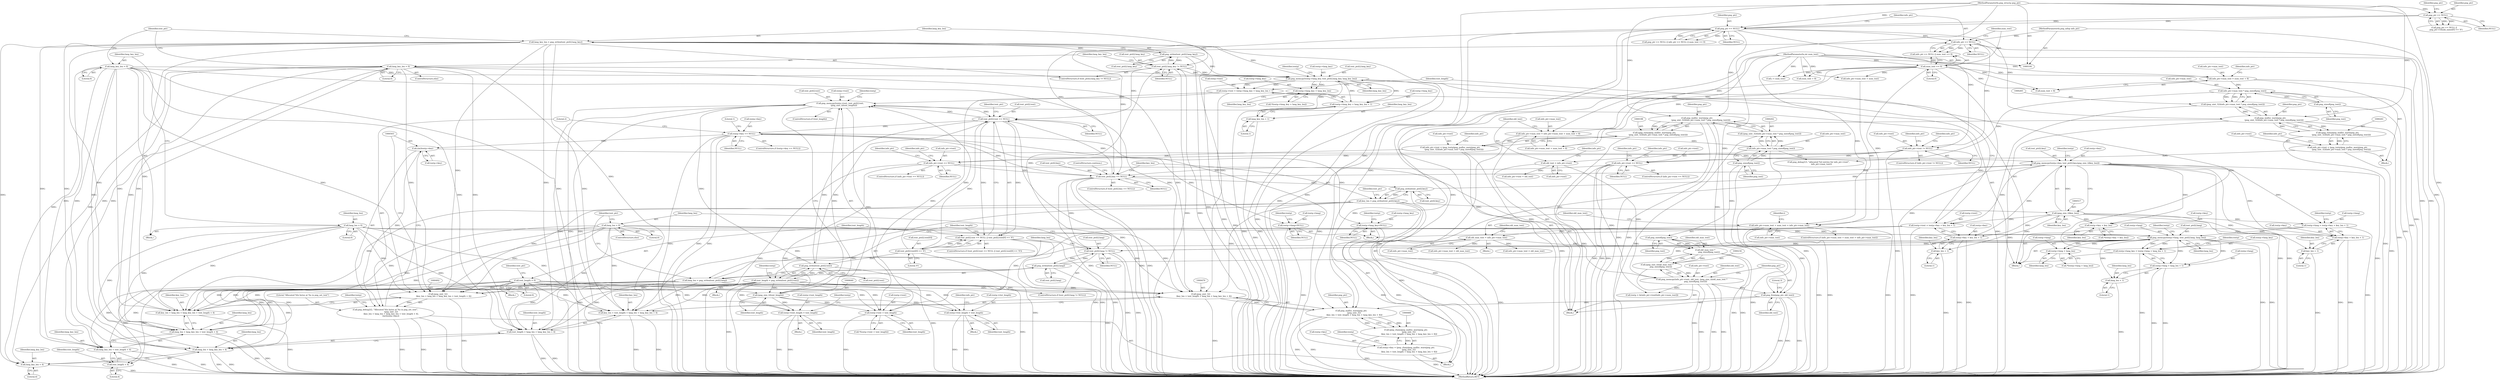 digraph "1_Chrome_7f3d85b096f66870a15b37c2f40b219b2e292693_23@API" {
"1000389" [label="(Call,lang_key_len = png_strlen(text_ptr[i].lang_key))"];
"1000391" [label="(Call,png_strlen(text_ptr[i].lang_key))"];
"1000382" [label="(Call,text_ptr[i].lang_key != NULL)"];
"1000576" [label="(Call,png_memcpy(textp->lang_key, text_ptr[i].lang_key, lang_key_len))"];
"1000565" [label="(Call,textp->lang_key = textp->lang + lang_len + 1)"];
"1000547" [label="(Call,png_memcpy(textp->lang, text_ptr[i].lang, lang_len))"];
"1000536" [label="(Call,textp->lang = textp->key + key_len + 1)"];
"1000507" [label="(Call,png_memcpy(textp->key, text_ptr[i].key,(png_size_t)(key_len)))"];
"1000502" [label="(Call,(int)textp->key)"];
"1000481" [label="(Call,textp->key == NULL)"];
"1000461" [label="(Call,textp->key = (png_charp)png_malloc_warn(png_ptr,\n         (png_uint_32)\n          (key_len + text_length + lang_len + lang_key_len + 4)))"];
"1000465" [label="(Call,(png_charp)png_malloc_warn(png_ptr,\n         (png_uint_32)\n          (key_len + text_length + lang_len + lang_key_len + 4)))"];
"1000467" [label="(Call,png_malloc_warn(png_ptr,\n         (png_uint_32)\n          (key_len + text_length + lang_len + lang_key_len + 4)))"];
"1000239" [label="(Call,png_free(png_ptr, old_text))"];
"1000199" [label="(Call,png_malloc_warn(png_ptr,\n            (png_uint_32)(info_ptr->max_text * png_sizeof(png_text))))"];
"1000134" [label="(Call,png_ptr == NULL)"];
"1000116" [label="(Call,png_ptr == NULL)"];
"1000105" [label="(MethodParameterIn,png_structp png_ptr)"];
"1000201" [label="(Call,(png_uint_32)(info_ptr->max_text * png_sizeof(png_text)))"];
"1000203" [label="(Call,info_ptr->max_text * png_sizeof(png_text))"];
"1000177" [label="(Call,info_ptr->max_text = info_ptr->num_text + num_text + 8)"];
"1000108" [label="(MethodParameterIn,int num_text)"];
"1000141" [label="(Call,num_text == 0)"];
"1000207" [label="(Call,png_sizeof(png_text))"];
"1000228" [label="(Call,png_memcpy(info_ptr->text, old_text, (png_size_t)(old_max_text *\n            png_sizeof(png_text))))"];
"1000210" [label="(Call,info_ptr->text == NULL)"];
"1000193" [label="(Call,info_ptr->text = (png_textp)png_malloc_warn(png_ptr,\n            (png_uint_32)(info_ptr->max_text * png_sizeof(png_text))))"];
"1000197" [label="(Call,(png_textp)png_malloc_warn(png_ptr,\n            (png_uint_32)(info_ptr->max_text * png_sizeof(png_text))))"];
"1000170" [label="(Call,info_ptr->text != NULL)"];
"1000138" [label="(Call,info_ptr == NULL)"];
"1000106" [label="(MethodParameterIn,png_infop info_ptr)"];
"1000188" [label="(Call,old_text = info_ptr->text)"];
"1000233" [label="(Call,(png_size_t)(old_max_text *\n            png_sizeof(png_text)))"];
"1000235" [label="(Call,old_max_text *\n            png_sizeof(png_text))"];
"1000158" [label="(Call,old_max_text = info_ptr->max_text)"];
"1000147" [label="(Call,info_ptr->num_text + num_text > info_ptr->max_text)"];
"1000237" [label="(Call,png_sizeof(png_text))"];
"1000262" [label="(Call,png_malloc_warn(png_ptr,\n            (png_uint_32)(info_ptr->max_text * png_sizeof(png_text))))"];
"1000264" [label="(Call,(png_uint_32)(info_ptr->max_text * png_sizeof(png_text)))"];
"1000266" [label="(Call,info_ptr->max_text * png_sizeof(png_text))"];
"1000244" [label="(Call,info_ptr->max_text = num_text + 8)"];
"1000270" [label="(Call,png_sizeof(png_text))"];
"1000469" [label="(Call,(png_uint_32)\n          (key_len + text_length + lang_len + lang_key_len + 4))"];
"1000336" [label="(Call,key_len = png_strlen(text_ptr[i].key))"];
"1000338" [label="(Call,png_strlen(text_ptr[i].key))"];
"1000328" [label="(Call,text_ptr[i].key == NULL)"];
"1000273" [label="(Call,info_ptr->text == NULL)"];
"1000256" [label="(Call,info_ptr->text = (png_textp)png_malloc_warn(png_ptr,\n            (png_uint_32)(info_ptr->max_text * png_sizeof(png_text))))"];
"1000260" [label="(Call,(png_textp)png_malloc_warn(png_ptr,\n            (png_uint_32)(info_ptr->max_text * png_sizeof(png_text))))"];
"1000444" [label="(Call,text_length = png_strlen(text_ptr[i].text))"];
"1000446" [label="(Call,png_strlen(text_ptr[i].text))"];
"1000410" [label="(Call,text_ptr[i].text[0] == '\0')"];
"1000403" [label="(Call,text_ptr[i].text == NULL)"];
"1000630" [label="(Call,png_memcpy(textp->text, text_ptr[i].text,\n            (png_size_t)(text_length)))"];
"1000594" [label="(Call,textp->text = textp->lang_key + lang_key_len + 1)"];
"1000617" [label="(Call,textp->text = textp->key + key_len + 1)"];
"1000516" [label="(Call,(png_size_t)(key_len))"];
"1000639" [label="(Call,(png_size_t)(text_length))"];
"1000420" [label="(Call,text_length = 0)"];
"1000369" [label="(Call,lang_len = png_strlen(text_ptr[i].lang))"];
"1000371" [label="(Call,png_strlen(text_ptr[i].lang))"];
"1000362" [label="(Call,text_ptr[i].lang != NULL)"];
"1000378" [label="(Call,lang_len = 0)"];
"1000353" [label="(Call,lang_len = 0)"];
"1000356" [label="(Call,lang_key_len = 0)"];
"1000389" [label="(Call,lang_key_len = png_strlen(text_ptr[i].lang_key))"];
"1000398" [label="(Call,lang_key_len = 0)"];
"1000471" [label="(Call,key_len + text_length + lang_len + lang_key_len + 4)"];
"1000491" [label="(Call,(png_uint_32)\n                  (key_len + lang_len + lang_key_len + text_length + 4))"];
"1000488" [label="(Call,png_debug2(2, \"Allocated %lu bytes at %x in png_set_text\",\n                  (png_uint_32)\n                  (key_len + lang_len + lang_key_len + text_length + 4),\n                 (int)textp->key))"];
"1000493" [label="(Call,key_len + lang_len + lang_key_len + text_length + 4)"];
"1000521" [label="(Call,textp->key + key_len)"];
"1000473" [label="(Call,text_length + lang_len + lang_key_len + 4)"];
"1000475" [label="(Call,lang_len + lang_key_len + 4)"];
"1000495" [label="(Call,lang_len + lang_key_len + text_length + 4)"];
"1000477" [label="(Call,lang_key_len + 4)"];
"1000497" [label="(Call,lang_key_len + text_length + 4)"];
"1000588" [label="(Call,textp->lang_key + lang_key_len)"];
"1000402" [label="(Call,text_ptr[i].text == NULL || text_ptr[i].text[0] == '\0')"];
"1000499" [label="(Call,text_length + 4)"];
"1000644" [label="(Call,textp->text + text_length)"];
"1000662" [label="(Call,textp->itxt_length = text_length)"];
"1000669" [label="(Call,textp->text_length = text_length)"];
"1000598" [label="(Call,textp->lang_key + lang_key_len + 1)"];
"1000602" [label="(Call,lang_key_len + 1)"];
"1000559" [label="(Call,textp->lang + lang_len)"];
"1000569" [label="(Call,textp->lang + lang_len + 1)"];
"1000573" [label="(Call,lang_len + 1)"];
"1000540" [label="(Call,textp->key + key_len + 1)"];
"1000621" [label="(Call,textp->key + key_len + 1)"];
"1000544" [label="(Call,key_len + 1)"];
"1000625" [label="(Call,key_len + 1)"];
"1000607" [label="(Call,textp->lang=NULL)"];
"1000612" [label="(Call,textp->lang_key=NULL)"];
"1000142" [label="(Identifier,num_text)"];
"1000592" [label="(Identifier,lang_key_len)"];
"1000148" [label="(Call,info_ptr->num_text + num_text)"];
"1000573" [label="(Call,lang_len + 1)"];
"1000195" [label="(Identifier,info_ptr)"];
"1000570" [label="(Call,textp->lang)"];
"1000668" [label="(Block,)"];
"1000673" [label="(Identifier,text_length)"];
"1000185" [label="(Call,num_text + 8)"];
"1000369" [label="(Call,lang_len = png_strlen(text_ptr[i].lang))"];
"1000499" [label="(Call,text_length + 4)"];
"1000556" [label="(Identifier,lang_len)"];
"1000465" [label="(Call,(png_charp)png_malloc_warn(png_ptr,\n         (png_uint_32)\n          (key_len + text_length + lang_len + lang_key_len + 4)))"];
"1000169" [label="(ControlStructure,if (info_ptr->text != NULL))"];
"1000328" [label="(Call,text_ptr[i].key == NULL)"];
"1000293" [label="(Identifier,info_ptr)"];
"1000656" [label="(Block,)"];
"1000422" [label="(Literal,0)"];
"1000461" [label="(Call,textp->key = (png_charp)png_malloc_warn(png_ptr,\n         (png_uint_32)\n          (key_len + text_length + lang_len + lang_key_len + 4)))"];
"1000218" [label="(Identifier,info_ptr)"];
"1000630" [label="(Call,png_memcpy(textp->text, text_ptr[i].text,\n            (png_size_t)(text_length)))"];
"1000397" [label="(ControlStructure,else)"];
"1000108" [label="(MethodParameterIn,int num_text)"];
"1000509" [label="(Identifier,textp)"];
"1000521" [label="(Call,textp->key + key_len)"];
"1000625" [label="(Call,key_len + 1)"];
"1000497" [label="(Call,lang_key_len + text_length + 4)"];
"1000354" [label="(Identifier,lang_len)"];
"1000317" [label="(Call,textp = &(info_ptr->text[info_ptr->num_text]))"];
"1000357" [label="(Identifier,lang_key_len)"];
"1000569" [label="(Call,textp->lang + lang_len + 1)"];
"1000663" [label="(Call,textp->itxt_length)"];
"1000377" [label="(ControlStructure,else)"];
"1000284" [label="(Call,info_ptr->max_text = old_max_text)"];
"1000631" [label="(Call,textp->text)"];
"1000240" [label="(Identifier,png_ptr)"];
"1000628" [label="(ControlStructure,if (text_length))"];
"1000595" [label="(Call,textp->text)"];
"1000536" [label="(Call,textp->lang = textp->key + key_len + 1)"];
"1000535" [label="(Block,)"];
"1000602" [label="(Call,lang_key_len + 1)"];
"1000334" [label="(Identifier,NULL)"];
"1000177" [label="(Call,info_ptr->max_text = info_ptr->num_text + num_text + 8)"];
"1000410" [label="(Call,text_ptr[i].text[0] == '\0')"];
"1000281" [label="(Identifier,info_ptr)"];
"1000272" [label="(ControlStructure,if (info_ptr->text == NULL))"];
"1000204" [label="(Call,info_ptr->max_text)"];
"1000404" [label="(Call,text_ptr[i].text)"];
"1000646" [label="(Identifier,textp)"];
"1000478" [label="(Identifier,lang_key_len)"];
"1000248" [label="(Call,num_text + 8)"];
"1000363" [label="(Call,text_ptr[i].lang)"];
"1000614" [label="(Identifier,textp)"];
"1000329" [label="(Call,text_ptr[i].key)"];
"1000681" [label="(Identifier,info_ptr)"];
"1000525" [label="(Identifier,key_len)"];
"1000207" [label="(Call,png_sizeof(png_text))"];
"1000392" [label="(Call,text_ptr[i].lang_key)"];
"1000621" [label="(Call,textp->key + key_len + 1)"];
"1000498" [label="(Identifier,lang_key_len)"];
"1000385" [label="(Identifier,text_ptr)"];
"1000420" [label="(Call,text_length = 0)"];
"1000273" [label="(Call,info_ptr->text == NULL)"];
"1000482" [label="(Call,textp->key)"];
"1000613" [label="(Call,textp->lang_key)"];
"1000547" [label="(Call,png_memcpy(textp->lang, text_ptr[i].lang, lang_len))"];
"1000481" [label="(Call,textp->key == NULL)"];
"1000147" [label="(Call,info_ptr->num_text + num_text > info_ptr->max_text)"];
"1000488" [label="(Call,png_debug2(2, \"Allocated %lu bytes at %x in png_set_text\",\n                  (png_uint_32)\n                  (key_len + lang_len + lang_key_len + text_length + 4),\n                 (int)textp->key))"];
"1000371" [label="(Call,png_strlen(text_ptr[i].lang))"];
"1000447" [label="(Call,text_ptr[i].text)"];
"1000368" [label="(Identifier,NULL)"];
"1000336" [label="(Call,key_len = png_strlen(text_ptr[i].key))"];
"1000190" [label="(Call,info_ptr->text)"];
"1000467" [label="(Call,png_malloc_warn(png_ptr,\n         (png_uint_32)\n          (key_len + text_length + lang_len + lang_key_len + 4)))"];
"1000676" [label="(Identifier,textp)"];
"1000548" [label="(Call,textp->lang)"];
"1000558" [label="(Call,*(textp->lang + lang_len))"];
"1000589" [label="(Call,textp->lang_key)"];
"1000193" [label="(Call,info_ptr->text = (png_textp)png_malloc_warn(png_ptr,\n            (png_uint_32)(info_ptr->max_text * png_sizeof(png_text))))"];
"1000401" [label="(ControlStructure,if (text_ptr[i].text == NULL || text_ptr[i].text[0] == '\0'))"];
"1000501" [label="(Literal,4)"];
"1000523" [label="(Identifier,textp)"];
"1000565" [label="(Call,textp->lang_key = textp->lang + lang_len + 1)"];
"1000618" [label="(Call,textp->text)"];
"1000617" [label="(Call,textp->text = textp->key + key_len + 1)"];
"1000390" [label="(Identifier,lang_key_len)"];
"1000203" [label="(Call,info_ptr->max_text * png_sizeof(png_text))"];
"1000296" [label="(Call,png_debug1(3, \"allocated %d entries for info_ptr->text\",\n         info_ptr->max_text))"];
"1000236" [label="(Identifier,old_max_text)"];
"1000253" [label="(Identifier,info_ptr)"];
"1000561" [label="(Identifier,textp)"];
"1000427" [label="(Identifier,text_ptr)"];
"1000361" [label="(ControlStructure,if (text_ptr[i].lang != NULL))"];
"1000496" [label="(Identifier,lang_len)"];
"1000491" [label="(Call,(png_uint_32)\n                  (key_len + lang_len + lang_key_len + text_length + 4))"];
"1000211" [label="(Call,info_ptr->text)"];
"1000551" [label="(Call,text_ptr[i].lang)"];
"1000139" [label="(Identifier,info_ptr)"];
"1000612" [label="(Call,textp->lang_key=NULL)"];
"1000691" [label="(MethodReturn,RET)"];
"1000575" [label="(Literal,1)"];
"1000171" [label="(Call,info_ptr->text)"];
"1000477" [label="(Call,lang_key_len + 4)"];
"1000493" [label="(Call,key_len + lang_len + lang_key_len + text_length + 4)"];
"1000622" [label="(Call,textp->key)"];
"1000353" [label="(Call,lang_len = 0)"];
"1000476" [label="(Identifier,lang_len)"];
"1000578" [label="(Identifier,textp)"];
"1000200" [label="(Identifier,png_ptr)"];
"1000560" [label="(Call,textp->lang)"];
"1000444" [label="(Call,text_length = png_strlen(text_ptr[i].text))"];
"1000590" [label="(Identifier,textp)"];
"1000383" [label="(Call,text_ptr[i].lang_key)"];
"1000267" [label="(Call,info_ptr->max_text)"];
"1000348" [label="(Identifier,text_ptr)"];
"1000641" [label="(Identifier,text_length)"];
"1000358" [label="(Literal,0)"];
"1000337" [label="(Identifier,key_len)"];
"1000566" [label="(Call,textp->lang_key)"];
"1000153" [label="(Call,info_ptr->max_text)"];
"1000494" [label="(Identifier,key_len)"];
"1000629" [label="(Identifier,text_length)"];
"1000462" [label="(Call,textp->key)"];
"1000160" [label="(Call,info_ptr->max_text)"];
"1000352" [label="(Block,)"];
"1000382" [label="(Call,text_ptr[i].lang_key != NULL)"];
"1000232" [label="(Identifier,old_text)"];
"1000238" [label="(Identifier,png_text)"];
"1000619" [label="(Identifier,textp)"];
"1000221" [label="(Call,info_ptr->text = old_text)"];
"1000165" [label="(Identifier,old_num_text)"];
"1000199" [label="(Call,png_malloc_warn(png_ptr,\n            (png_uint_32)(info_ptr->max_text * png_sizeof(png_text))))"];
"1000146" [label="(ControlStructure,if (info_ptr->num_text + num_text > info_ptr->max_text))"];
"1000606" [label="(Block,)"];
"1000370" [label="(Identifier,lang_len)"];
"1000194" [label="(Call,info_ptr->text)"];
"1000585" [label="(Identifier,lang_key_len)"];
"1000400" [label="(Literal,0)"];
"1000474" [label="(Identifier,text_length)"];
"1000662" [label="(Call,textp->itxt_length = text_length)"];
"1000502" [label="(Call,(int)textp->key)"];
"1000188" [label="(Call,old_text = info_ptr->text)"];
"1000197" [label="(Call,(png_textp)png_malloc_warn(png_ptr,\n            (png_uint_32)(info_ptr->max_text * png_sizeof(png_text))))"];
"1000339" [label="(Call,text_ptr[i].key)"];
"1000379" [label="(Identifier,lang_len)"];
"1000479" [label="(Literal,4)"];
"1000306" [label="(Call,i < num_text)"];
"1000670" [label="(Call,textp->text_length)"];
"1000372" [label="(Call,text_ptr[i].lang)"];
"1000616" [label="(Identifier,NULL)"];
"1000274" [label="(Call,info_ptr->text)"];
"1000443" [label="(Block,)"];
"1000414" [label="(Identifier,text_ptr)"];
"1000577" [label="(Call,textp->lang_key)"];
"1000362" [label="(Call,text_ptr[i].lang != NULL)"];
"1000666" [label="(Identifier,text_length)"];
"1000446" [label="(Call,png_strlen(text_ptr[i].text))"];
"1000402" [label="(Call,text_ptr[i].text == NULL || text_ptr[i].text[0] == '\0')"];
"1000485" [label="(Identifier,NULL)"];
"1000122" [label="(Identifier,png_ptr)"];
"1000508" [label="(Call,textp->key)"];
"1000327" [label="(ControlStructure,if (text_ptr[i].key == NULL))"];
"1000520" [label="(Call,*(textp->key + key_len))"];
"1000604" [label="(Literal,1)"];
"1000170" [label="(Call,info_ptr->text != NULL)"];
"1000233" [label="(Call,(png_size_t)(old_max_text *\n            png_sizeof(png_text)))"];
"1000518" [label="(Identifier,key_len)"];
"1000237" [label="(Call,png_sizeof(png_text))"];
"1000389" [label="(Call,lang_key_len = png_strlen(text_ptr[i].lang_key))"];
"1000159" [label="(Identifier,old_max_text)"];
"1000277" [label="(Identifier,NULL)"];
"1000541" [label="(Call,textp->key)"];
"1000140" [label="(Identifier,NULL)"];
"1000241" [label="(Identifier,old_text)"];
"1000544" [label="(Call,key_len + 1)"];
"1000471" [label="(Call,key_len + text_length + lang_len + lang_key_len + 4)"];
"1000209" [label="(ControlStructure,if (info_ptr->text == NULL))"];
"1000549" [label="(Identifier,textp)"];
"1000235" [label="(Call,old_max_text *\n            png_sizeof(png_text))"];
"1000257" [label="(Call,info_ptr->text)"];
"1000454" [label="(Identifier,textp)"];
"1000262" [label="(Call,png_malloc_warn(png_ptr,\n            (png_uint_32)(info_ptr->max_text * png_sizeof(png_text))))"];
"1000181" [label="(Call,info_ptr->num_text + num_text + 8)"];
"1000411" [label="(Call,text_ptr[i].text[0])"];
"1000563" [label="(Identifier,lang_len)"];
"1000244" [label="(Call,info_ptr->max_text = num_text + 8)"];
"1000546" [label="(Literal,1)"];
"1000243" [label="(Block,)"];
"1000335" [label="(ControlStructure,continue;)"];
"1000116" [label="(Call,png_ptr == NULL)"];
"1000137" [label="(Call,info_ptr == NULL || num_text == 0)"];
"1000356" [label="(Call,lang_key_len = 0)"];
"1000381" [label="(ControlStructure,if (text_ptr[i].lang_key != NULL))"];
"1000118" [label="(Identifier,NULL)"];
"1000634" [label="(Call,text_ptr[i].text)"];
"1000507" [label="(Call,png_memcpy(textp->key, text_ptr[i].key,(png_size_t)(key_len)))"];
"1000115" [label="(Call,png_ptr == NULL ||\n      png_ptr->chunk_name[0] == '\0')"];
"1000495" [label="(Call,lang_len + lang_key_len + text_length + 4)"];
"1000445" [label="(Identifier,text_length)"];
"1000105" [label="(MethodParameterIn,png_structp png_ptr)"];
"1000230" [label="(Identifier,info_ptr)"];
"1000639" [label="(Call,(png_size_t)(text_length))"];
"1000338" [label="(Call,png_strlen(text_ptr[i].key))"];
"1000158" [label="(Call,old_max_text = info_ptr->max_text)"];
"1000645" [label="(Call,textp->text)"];
"1000580" [label="(Call,text_ptr[i].lang_key)"];
"1000468" [label="(Identifier,png_ptr)"];
"1000469" [label="(Call,(png_uint_32)\n          (key_len + text_length + lang_len + lang_key_len + 4))"];
"1000391" [label="(Call,png_strlen(text_ptr[i].lang_key))"];
"1000297" [label="(Literal,3)"];
"1000210" [label="(Call,info_ptr->text == NULL)"];
"1000214" [label="(Identifier,NULL)"];
"1000490" [label="(Literal,\"Allocated %lu bytes at %x in png_set_text\")"];
"1000574" [label="(Identifier,lang_len)"];
"1000421" [label="(Identifier,text_length)"];
"1000403" [label="(Call,text_ptr[i].text == NULL)"];
"1000598" [label="(Call,textp->lang_key + lang_key_len + 1)"];
"1000135" [label="(Identifier,png_ptr)"];
"1000201" [label="(Call,(png_uint_32)(info_ptr->max_text * png_sizeof(png_text)))"];
"1000399" [label="(Identifier,lang_key_len)"];
"1000189" [label="(Identifier,old_text)"];
"1000260" [label="(Call,(png_textp)png_malloc_warn(png_ptr,\n            (png_uint_32)(info_ptr->max_text * png_sizeof(png_text))))"];
"1000228" [label="(Call,png_memcpy(info_ptr->text, old_text, (png_size_t)(old_max_text *\n            png_sizeof(png_text))))"];
"1000246" [label="(Identifier,info_ptr)"];
"1000138" [label="(Call,info_ptr == NULL)"];
"1000587" [label="(Call,*(textp->lang_key + lang_key_len))"];
"1000245" [label="(Call,info_ptr->max_text)"];
"1000175" [label="(Block,)"];
"1000380" [label="(Literal,0)"];
"1000208" [label="(Identifier,png_text)"];
"1000516" [label="(Call,(png_size_t)(key_len))"];
"1000559" [label="(Call,textp->lang + lang_len)"];
"1000117" [label="(Identifier,png_ptr)"];
"1000229" [label="(Call,info_ptr->text)"];
"1000489" [label="(Literal,2)"];
"1000256" [label="(Call,info_ptr->text = (png_textp)png_malloc_warn(png_ptr,\n            (png_uint_32)(info_ptr->max_text * png_sizeof(png_text))))"];
"1000275" [label="(Identifier,info_ptr)"];
"1000603" [label="(Identifier,lang_key_len)"];
"1000504" [label="(Call,textp->key)"];
"1000216" [label="(Call,info_ptr->max_text = old_max_text)"];
"1000179" [label="(Identifier,info_ptr)"];
"1000475" [label="(Call,lang_len + lang_key_len + 4)"];
"1000409" [label="(Identifier,NULL)"];
"1000271" [label="(Identifier,png_text)"];
"1000588" [label="(Call,textp->lang_key + lang_key_len)"];
"1000174" [label="(Identifier,NULL)"];
"1000599" [label="(Call,textp->lang_key)"];
"1000398" [label="(Call,lang_key_len = 0)"];
"1000483" [label="(Identifier,textp)"];
"1000472" [label="(Identifier,key_len)"];
"1000311" [label="(Block,)"];
"1000522" [label="(Call,textp->key)"];
"1000270" [label="(Call,png_sizeof(png_text))"];
"1000419" [label="(Block,)"];
"1000239" [label="(Call,png_free(png_ptr, old_text))"];
"1000627" [label="(Literal,1)"];
"1000355" [label="(Literal,0)"];
"1000406" [label="(Identifier,text_ptr)"];
"1000537" [label="(Call,textp->lang)"];
"1000178" [label="(Call,info_ptr->max_text)"];
"1000545" [label="(Identifier,key_len)"];
"1000378" [label="(Call,lang_len = 0)"];
"1000607" [label="(Call,textp->lang=NULL)"];
"1000473" [label="(Call,text_length + lang_len + lang_key_len + 4)"];
"1000594" [label="(Call,textp->text = textp->lang_key + lang_key_len + 1)"];
"1000388" [label="(Identifier,NULL)"];
"1000143" [label="(Literal,0)"];
"1000608" [label="(Call,textp->lang)"];
"1000264" [label="(Call,(png_uint_32)(info_ptr->max_text * png_sizeof(png_text)))"];
"1000669" [label="(Call,textp->text_length = text_length)"];
"1000212" [label="(Identifier,info_ptr)"];
"1000487" [label="(Literal,1)"];
"1000643" [label="(Call,*(textp->text + text_length))"];
"1000540" [label="(Call,textp->key + key_len + 1)"];
"1000648" [label="(Identifier,text_length)"];
"1000141" [label="(Call,num_text == 0)"];
"1000644" [label="(Call,textp->text + text_length)"];
"1000156" [label="(Block,)"];
"1000106" [label="(MethodParameterIn,png_infop info_ptr)"];
"1000304" [label="(Identifier,i)"];
"1000500" [label="(Identifier,text_length)"];
"1000480" [label="(ControlStructure,if (textp->key == NULL))"];
"1000266" [label="(Call,info_ptr->max_text * png_sizeof(png_text))"];
"1000263" [label="(Identifier,png_ptr)"];
"1000133" [label="(Call,png_ptr == NULL || info_ptr == NULL || num_text == 0)"];
"1000576" [label="(Call,png_memcpy(textp->lang_key, text_ptr[i].lang_key, lang_key_len))"];
"1000511" [label="(Call,text_ptr[i].key)"];
"1000136" [label="(Identifier,NULL)"];
"1000626" [label="(Identifier,key_len)"];
"1000134" [label="(Call,png_ptr == NULL)"];
"1000611" [label="(Identifier,NULL)"];
"1000418" [label="(Literal,'\0')"];
"1000389" -> "1000381"  [label="AST: "];
"1000389" -> "1000391"  [label="CFG: "];
"1000390" -> "1000389"  [label="AST: "];
"1000391" -> "1000389"  [label="AST: "];
"1000406" -> "1000389"  [label="CFG: "];
"1000389" -> "1000691"  [label="DDG: "];
"1000391" -> "1000389"  [label="DDG: "];
"1000389" -> "1000469"  [label="DDG: "];
"1000389" -> "1000471"  [label="DDG: "];
"1000389" -> "1000473"  [label="DDG: "];
"1000389" -> "1000475"  [label="DDG: "];
"1000389" -> "1000477"  [label="DDG: "];
"1000389" -> "1000491"  [label="DDG: "];
"1000389" -> "1000493"  [label="DDG: "];
"1000389" -> "1000495"  [label="DDG: "];
"1000389" -> "1000497"  [label="DDG: "];
"1000389" -> "1000576"  [label="DDG: "];
"1000391" -> "1000392"  [label="CFG: "];
"1000392" -> "1000391"  [label="AST: "];
"1000391" -> "1000691"  [label="DDG: "];
"1000391" -> "1000382"  [label="DDG: "];
"1000382" -> "1000391"  [label="DDG: "];
"1000391" -> "1000576"  [label="DDG: "];
"1000382" -> "1000381"  [label="AST: "];
"1000382" -> "1000388"  [label="CFG: "];
"1000383" -> "1000382"  [label="AST: "];
"1000388" -> "1000382"  [label="AST: "];
"1000390" -> "1000382"  [label="CFG: "];
"1000399" -> "1000382"  [label="CFG: "];
"1000382" -> "1000691"  [label="DDG: "];
"1000382" -> "1000691"  [label="DDG: "];
"1000576" -> "1000382"  [label="DDG: "];
"1000362" -> "1000382"  [label="DDG: "];
"1000382" -> "1000403"  [label="DDG: "];
"1000382" -> "1000576"  [label="DDG: "];
"1000576" -> "1000535"  [label="AST: "];
"1000576" -> "1000585"  [label="CFG: "];
"1000577" -> "1000576"  [label="AST: "];
"1000580" -> "1000576"  [label="AST: "];
"1000585" -> "1000576"  [label="AST: "];
"1000590" -> "1000576"  [label="CFG: "];
"1000576" -> "1000691"  [label="DDG: "];
"1000576" -> "1000691"  [label="DDG: "];
"1000565" -> "1000576"  [label="DDG: "];
"1000356" -> "1000576"  [label="DDG: "];
"1000398" -> "1000576"  [label="DDG: "];
"1000576" -> "1000588"  [label="DDG: "];
"1000576" -> "1000588"  [label="DDG: "];
"1000576" -> "1000594"  [label="DDG: "];
"1000576" -> "1000594"  [label="DDG: "];
"1000576" -> "1000598"  [label="DDG: "];
"1000576" -> "1000598"  [label="DDG: "];
"1000576" -> "1000602"  [label="DDG: "];
"1000565" -> "1000535"  [label="AST: "];
"1000565" -> "1000569"  [label="CFG: "];
"1000566" -> "1000565"  [label="AST: "];
"1000569" -> "1000565"  [label="AST: "];
"1000578" -> "1000565"  [label="CFG: "];
"1000565" -> "1000691"  [label="DDG: "];
"1000547" -> "1000565"  [label="DDG: "];
"1000547" -> "1000565"  [label="DDG: "];
"1000547" -> "1000535"  [label="AST: "];
"1000547" -> "1000556"  [label="CFG: "];
"1000548" -> "1000547"  [label="AST: "];
"1000551" -> "1000547"  [label="AST: "];
"1000556" -> "1000547"  [label="AST: "];
"1000561" -> "1000547"  [label="CFG: "];
"1000547" -> "1000691"  [label="DDG: "];
"1000547" -> "1000691"  [label="DDG: "];
"1000547" -> "1000362"  [label="DDG: "];
"1000536" -> "1000547"  [label="DDG: "];
"1000371" -> "1000547"  [label="DDG: "];
"1000362" -> "1000547"  [label="DDG: "];
"1000369" -> "1000547"  [label="DDG: "];
"1000378" -> "1000547"  [label="DDG: "];
"1000353" -> "1000547"  [label="DDG: "];
"1000547" -> "1000559"  [label="DDG: "];
"1000547" -> "1000559"  [label="DDG: "];
"1000547" -> "1000569"  [label="DDG: "];
"1000547" -> "1000569"  [label="DDG: "];
"1000547" -> "1000573"  [label="DDG: "];
"1000536" -> "1000535"  [label="AST: "];
"1000536" -> "1000540"  [label="CFG: "];
"1000537" -> "1000536"  [label="AST: "];
"1000540" -> "1000536"  [label="AST: "];
"1000549" -> "1000536"  [label="CFG: "];
"1000536" -> "1000691"  [label="DDG: "];
"1000507" -> "1000536"  [label="DDG: "];
"1000516" -> "1000536"  [label="DDG: "];
"1000507" -> "1000311"  [label="AST: "];
"1000507" -> "1000516"  [label="CFG: "];
"1000508" -> "1000507"  [label="AST: "];
"1000511" -> "1000507"  [label="AST: "];
"1000516" -> "1000507"  [label="AST: "];
"1000523" -> "1000507"  [label="CFG: "];
"1000507" -> "1000691"  [label="DDG: "];
"1000507" -> "1000691"  [label="DDG: "];
"1000507" -> "1000691"  [label="DDG: "];
"1000507" -> "1000328"  [label="DDG: "];
"1000502" -> "1000507"  [label="DDG: "];
"1000338" -> "1000507"  [label="DDG: "];
"1000516" -> "1000507"  [label="DDG: "];
"1000507" -> "1000521"  [label="DDG: "];
"1000507" -> "1000540"  [label="DDG: "];
"1000507" -> "1000617"  [label="DDG: "];
"1000507" -> "1000621"  [label="DDG: "];
"1000502" -> "1000488"  [label="AST: "];
"1000502" -> "1000504"  [label="CFG: "];
"1000503" -> "1000502"  [label="AST: "];
"1000504" -> "1000502"  [label="AST: "];
"1000488" -> "1000502"  [label="CFG: "];
"1000502" -> "1000488"  [label="DDG: "];
"1000481" -> "1000502"  [label="DDG: "];
"1000481" -> "1000480"  [label="AST: "];
"1000481" -> "1000485"  [label="CFG: "];
"1000482" -> "1000481"  [label="AST: "];
"1000485" -> "1000481"  [label="AST: "];
"1000487" -> "1000481"  [label="CFG: "];
"1000489" -> "1000481"  [label="CFG: "];
"1000481" -> "1000691"  [label="DDG: "];
"1000481" -> "1000691"  [label="DDG: "];
"1000481" -> "1000691"  [label="DDG: "];
"1000481" -> "1000328"  [label="DDG: "];
"1000461" -> "1000481"  [label="DDG: "];
"1000403" -> "1000481"  [label="DDG: "];
"1000481" -> "1000607"  [label="DDG: "];
"1000481" -> "1000612"  [label="DDG: "];
"1000461" -> "1000311"  [label="AST: "];
"1000461" -> "1000465"  [label="CFG: "];
"1000462" -> "1000461"  [label="AST: "];
"1000465" -> "1000461"  [label="AST: "];
"1000483" -> "1000461"  [label="CFG: "];
"1000461" -> "1000691"  [label="DDG: "];
"1000465" -> "1000461"  [label="DDG: "];
"1000465" -> "1000467"  [label="CFG: "];
"1000466" -> "1000465"  [label="AST: "];
"1000467" -> "1000465"  [label="AST: "];
"1000465" -> "1000691"  [label="DDG: "];
"1000467" -> "1000465"  [label="DDG: "];
"1000467" -> "1000465"  [label="DDG: "];
"1000467" -> "1000469"  [label="CFG: "];
"1000468" -> "1000467"  [label="AST: "];
"1000469" -> "1000467"  [label="AST: "];
"1000467" -> "1000691"  [label="DDG: "];
"1000467" -> "1000691"  [label="DDG: "];
"1000239" -> "1000467"  [label="DDG: "];
"1000262" -> "1000467"  [label="DDG: "];
"1000134" -> "1000467"  [label="DDG: "];
"1000105" -> "1000467"  [label="DDG: "];
"1000469" -> "1000467"  [label="DDG: "];
"1000239" -> "1000175"  [label="AST: "];
"1000239" -> "1000241"  [label="CFG: "];
"1000240" -> "1000239"  [label="AST: "];
"1000241" -> "1000239"  [label="AST: "];
"1000297" -> "1000239"  [label="CFG: "];
"1000239" -> "1000691"  [label="DDG: "];
"1000239" -> "1000691"  [label="DDG: "];
"1000239" -> "1000691"  [label="DDG: "];
"1000199" -> "1000239"  [label="DDG: "];
"1000105" -> "1000239"  [label="DDG: "];
"1000228" -> "1000239"  [label="DDG: "];
"1000199" -> "1000197"  [label="AST: "];
"1000199" -> "1000201"  [label="CFG: "];
"1000200" -> "1000199"  [label="AST: "];
"1000201" -> "1000199"  [label="AST: "];
"1000197" -> "1000199"  [label="CFG: "];
"1000199" -> "1000691"  [label="DDG: "];
"1000199" -> "1000691"  [label="DDG: "];
"1000199" -> "1000197"  [label="DDG: "];
"1000199" -> "1000197"  [label="DDG: "];
"1000134" -> "1000199"  [label="DDG: "];
"1000105" -> "1000199"  [label="DDG: "];
"1000201" -> "1000199"  [label="DDG: "];
"1000134" -> "1000133"  [label="AST: "];
"1000134" -> "1000136"  [label="CFG: "];
"1000135" -> "1000134"  [label="AST: "];
"1000136" -> "1000134"  [label="AST: "];
"1000139" -> "1000134"  [label="CFG: "];
"1000133" -> "1000134"  [label="CFG: "];
"1000134" -> "1000691"  [label="DDG: "];
"1000134" -> "1000691"  [label="DDG: "];
"1000134" -> "1000133"  [label="DDG: "];
"1000134" -> "1000133"  [label="DDG: "];
"1000116" -> "1000134"  [label="DDG: "];
"1000116" -> "1000134"  [label="DDG: "];
"1000105" -> "1000134"  [label="DDG: "];
"1000134" -> "1000138"  [label="DDG: "];
"1000134" -> "1000170"  [label="DDG: "];
"1000134" -> "1000262"  [label="DDG: "];
"1000134" -> "1000328"  [label="DDG: "];
"1000116" -> "1000115"  [label="AST: "];
"1000116" -> "1000118"  [label="CFG: "];
"1000117" -> "1000116"  [label="AST: "];
"1000118" -> "1000116"  [label="AST: "];
"1000122" -> "1000116"  [label="CFG: "];
"1000115" -> "1000116"  [label="CFG: "];
"1000116" -> "1000115"  [label="DDG: "];
"1000116" -> "1000115"  [label="DDG: "];
"1000105" -> "1000116"  [label="DDG: "];
"1000105" -> "1000104"  [label="AST: "];
"1000105" -> "1000691"  [label="DDG: "];
"1000105" -> "1000262"  [label="DDG: "];
"1000201" -> "1000203"  [label="CFG: "];
"1000202" -> "1000201"  [label="AST: "];
"1000203" -> "1000201"  [label="AST: "];
"1000201" -> "1000691"  [label="DDG: "];
"1000203" -> "1000201"  [label="DDG: "];
"1000203" -> "1000201"  [label="DDG: "];
"1000203" -> "1000207"  [label="CFG: "];
"1000204" -> "1000203"  [label="AST: "];
"1000207" -> "1000203"  [label="AST: "];
"1000203" -> "1000691"  [label="DDG: "];
"1000177" -> "1000203"  [label="DDG: "];
"1000207" -> "1000203"  [label="DDG: "];
"1000203" -> "1000296"  [label="DDG: "];
"1000177" -> "1000175"  [label="AST: "];
"1000177" -> "1000181"  [label="CFG: "];
"1000178" -> "1000177"  [label="AST: "];
"1000181" -> "1000177"  [label="AST: "];
"1000189" -> "1000177"  [label="CFG: "];
"1000177" -> "1000691"  [label="DDG: "];
"1000108" -> "1000177"  [label="DDG: "];
"1000141" -> "1000177"  [label="DDG: "];
"1000108" -> "1000104"  [label="AST: "];
"1000108" -> "1000691"  [label="DDG: "];
"1000108" -> "1000141"  [label="DDG: "];
"1000108" -> "1000147"  [label="DDG: "];
"1000108" -> "1000148"  [label="DDG: "];
"1000108" -> "1000181"  [label="DDG: "];
"1000108" -> "1000185"  [label="DDG: "];
"1000108" -> "1000244"  [label="DDG: "];
"1000108" -> "1000248"  [label="DDG: "];
"1000108" -> "1000306"  [label="DDG: "];
"1000141" -> "1000137"  [label="AST: "];
"1000141" -> "1000143"  [label="CFG: "];
"1000142" -> "1000141"  [label="AST: "];
"1000143" -> "1000141"  [label="AST: "];
"1000137" -> "1000141"  [label="CFG: "];
"1000141" -> "1000691"  [label="DDG: "];
"1000141" -> "1000137"  [label="DDG: "];
"1000141" -> "1000137"  [label="DDG: "];
"1000141" -> "1000147"  [label="DDG: "];
"1000141" -> "1000148"  [label="DDG: "];
"1000141" -> "1000181"  [label="DDG: "];
"1000141" -> "1000185"  [label="DDG: "];
"1000141" -> "1000244"  [label="DDG: "];
"1000141" -> "1000248"  [label="DDG: "];
"1000141" -> "1000306"  [label="DDG: "];
"1000207" -> "1000208"  [label="CFG: "];
"1000208" -> "1000207"  [label="AST: "];
"1000207" -> "1000691"  [label="DDG: "];
"1000207" -> "1000237"  [label="DDG: "];
"1000228" -> "1000175"  [label="AST: "];
"1000228" -> "1000233"  [label="CFG: "];
"1000229" -> "1000228"  [label="AST: "];
"1000232" -> "1000228"  [label="AST: "];
"1000233" -> "1000228"  [label="AST: "];
"1000240" -> "1000228"  [label="CFG: "];
"1000228" -> "1000691"  [label="DDG: "];
"1000228" -> "1000691"  [label="DDG: "];
"1000228" -> "1000691"  [label="DDG: "];
"1000210" -> "1000228"  [label="DDG: "];
"1000188" -> "1000228"  [label="DDG: "];
"1000233" -> "1000228"  [label="DDG: "];
"1000228" -> "1000317"  [label="DDG: "];
"1000210" -> "1000209"  [label="AST: "];
"1000210" -> "1000214"  [label="CFG: "];
"1000211" -> "1000210"  [label="AST: "];
"1000214" -> "1000210"  [label="AST: "];
"1000218" -> "1000210"  [label="CFG: "];
"1000230" -> "1000210"  [label="CFG: "];
"1000210" -> "1000691"  [label="DDG: "];
"1000210" -> "1000691"  [label="DDG: "];
"1000193" -> "1000210"  [label="DDG: "];
"1000170" -> "1000210"  [label="DDG: "];
"1000210" -> "1000328"  [label="DDG: "];
"1000193" -> "1000175"  [label="AST: "];
"1000193" -> "1000197"  [label="CFG: "];
"1000194" -> "1000193"  [label="AST: "];
"1000197" -> "1000193"  [label="AST: "];
"1000212" -> "1000193"  [label="CFG: "];
"1000193" -> "1000691"  [label="DDG: "];
"1000197" -> "1000193"  [label="DDG: "];
"1000198" -> "1000197"  [label="AST: "];
"1000197" -> "1000691"  [label="DDG: "];
"1000170" -> "1000169"  [label="AST: "];
"1000170" -> "1000174"  [label="CFG: "];
"1000171" -> "1000170"  [label="AST: "];
"1000174" -> "1000170"  [label="AST: "];
"1000179" -> "1000170"  [label="CFG: "];
"1000246" -> "1000170"  [label="CFG: "];
"1000170" -> "1000691"  [label="DDG: "];
"1000138" -> "1000170"  [label="DDG: "];
"1000170" -> "1000188"  [label="DDG: "];
"1000170" -> "1000273"  [label="DDG: "];
"1000138" -> "1000137"  [label="AST: "];
"1000138" -> "1000140"  [label="CFG: "];
"1000139" -> "1000138"  [label="AST: "];
"1000140" -> "1000138"  [label="AST: "];
"1000142" -> "1000138"  [label="CFG: "];
"1000137" -> "1000138"  [label="CFG: "];
"1000138" -> "1000691"  [label="DDG: "];
"1000138" -> "1000691"  [label="DDG: "];
"1000138" -> "1000137"  [label="DDG: "];
"1000138" -> "1000137"  [label="DDG: "];
"1000106" -> "1000138"  [label="DDG: "];
"1000138" -> "1000328"  [label="DDG: "];
"1000106" -> "1000104"  [label="AST: "];
"1000106" -> "1000691"  [label="DDG: "];
"1000188" -> "1000175"  [label="AST: "];
"1000188" -> "1000190"  [label="CFG: "];
"1000189" -> "1000188"  [label="AST: "];
"1000190" -> "1000188"  [label="AST: "];
"1000195" -> "1000188"  [label="CFG: "];
"1000188" -> "1000221"  [label="DDG: "];
"1000233" -> "1000235"  [label="CFG: "];
"1000234" -> "1000233"  [label="AST: "];
"1000235" -> "1000233"  [label="AST: "];
"1000233" -> "1000691"  [label="DDG: "];
"1000235" -> "1000233"  [label="DDG: "];
"1000235" -> "1000233"  [label="DDG: "];
"1000235" -> "1000237"  [label="CFG: "];
"1000236" -> "1000235"  [label="AST: "];
"1000237" -> "1000235"  [label="AST: "];
"1000235" -> "1000691"  [label="DDG: "];
"1000235" -> "1000691"  [label="DDG: "];
"1000158" -> "1000235"  [label="DDG: "];
"1000237" -> "1000235"  [label="DDG: "];
"1000158" -> "1000156"  [label="AST: "];
"1000158" -> "1000160"  [label="CFG: "];
"1000159" -> "1000158"  [label="AST: "];
"1000160" -> "1000158"  [label="AST: "];
"1000165" -> "1000158"  [label="CFG: "];
"1000158" -> "1000691"  [label="DDG: "];
"1000147" -> "1000158"  [label="DDG: "];
"1000158" -> "1000216"  [label="DDG: "];
"1000158" -> "1000284"  [label="DDG: "];
"1000147" -> "1000146"  [label="AST: "];
"1000147" -> "1000153"  [label="CFG: "];
"1000148" -> "1000147"  [label="AST: "];
"1000153" -> "1000147"  [label="AST: "];
"1000159" -> "1000147"  [label="CFG: "];
"1000304" -> "1000147"  [label="CFG: "];
"1000147" -> "1000691"  [label="DDG: "];
"1000147" -> "1000691"  [label="DDG: "];
"1000147" -> "1000691"  [label="DDG: "];
"1000237" -> "1000238"  [label="CFG: "];
"1000238" -> "1000237"  [label="AST: "];
"1000237" -> "1000691"  [label="DDG: "];
"1000262" -> "1000260"  [label="AST: "];
"1000262" -> "1000264"  [label="CFG: "];
"1000263" -> "1000262"  [label="AST: "];
"1000264" -> "1000262"  [label="AST: "];
"1000260" -> "1000262"  [label="CFG: "];
"1000262" -> "1000691"  [label="DDG: "];
"1000262" -> "1000691"  [label="DDG: "];
"1000262" -> "1000260"  [label="DDG: "];
"1000262" -> "1000260"  [label="DDG: "];
"1000264" -> "1000262"  [label="DDG: "];
"1000264" -> "1000266"  [label="CFG: "];
"1000265" -> "1000264"  [label="AST: "];
"1000266" -> "1000264"  [label="AST: "];
"1000264" -> "1000691"  [label="DDG: "];
"1000266" -> "1000264"  [label="DDG: "];
"1000266" -> "1000264"  [label="DDG: "];
"1000266" -> "1000270"  [label="CFG: "];
"1000267" -> "1000266"  [label="AST: "];
"1000270" -> "1000266"  [label="AST: "];
"1000266" -> "1000691"  [label="DDG: "];
"1000244" -> "1000266"  [label="DDG: "];
"1000270" -> "1000266"  [label="DDG: "];
"1000266" -> "1000296"  [label="DDG: "];
"1000244" -> "1000243"  [label="AST: "];
"1000244" -> "1000248"  [label="CFG: "];
"1000245" -> "1000244"  [label="AST: "];
"1000248" -> "1000244"  [label="AST: "];
"1000253" -> "1000244"  [label="CFG: "];
"1000244" -> "1000691"  [label="DDG: "];
"1000270" -> "1000271"  [label="CFG: "];
"1000271" -> "1000270"  [label="AST: "];
"1000270" -> "1000691"  [label="DDG: "];
"1000469" -> "1000471"  [label="CFG: "];
"1000470" -> "1000469"  [label="AST: "];
"1000471" -> "1000469"  [label="AST: "];
"1000469" -> "1000691"  [label="DDG: "];
"1000336" -> "1000469"  [label="DDG: "];
"1000444" -> "1000469"  [label="DDG: "];
"1000420" -> "1000469"  [label="DDG: "];
"1000369" -> "1000469"  [label="DDG: "];
"1000378" -> "1000469"  [label="DDG: "];
"1000353" -> "1000469"  [label="DDG: "];
"1000356" -> "1000469"  [label="DDG: "];
"1000398" -> "1000469"  [label="DDG: "];
"1000336" -> "1000311"  [label="AST: "];
"1000336" -> "1000338"  [label="CFG: "];
"1000337" -> "1000336"  [label="AST: "];
"1000338" -> "1000336"  [label="AST: "];
"1000348" -> "1000336"  [label="CFG: "];
"1000336" -> "1000691"  [label="DDG: "];
"1000338" -> "1000336"  [label="DDG: "];
"1000336" -> "1000471"  [label="DDG: "];
"1000336" -> "1000491"  [label="DDG: "];
"1000336" -> "1000493"  [label="DDG: "];
"1000336" -> "1000516"  [label="DDG: "];
"1000338" -> "1000339"  [label="CFG: "];
"1000339" -> "1000338"  [label="AST: "];
"1000338" -> "1000691"  [label="DDG: "];
"1000328" -> "1000338"  [label="DDG: "];
"1000328" -> "1000327"  [label="AST: "];
"1000328" -> "1000334"  [label="CFG: "];
"1000329" -> "1000328"  [label="AST: "];
"1000334" -> "1000328"  [label="AST: "];
"1000335" -> "1000328"  [label="CFG: "];
"1000337" -> "1000328"  [label="CFG: "];
"1000328" -> "1000691"  [label="DDG: "];
"1000328" -> "1000691"  [label="DDG: "];
"1000328" -> "1000691"  [label="DDG: "];
"1000273" -> "1000328"  [label="DDG: "];
"1000328" -> "1000362"  [label="DDG: "];
"1000328" -> "1000403"  [label="DDG: "];
"1000273" -> "1000272"  [label="AST: "];
"1000273" -> "1000277"  [label="CFG: "];
"1000274" -> "1000273"  [label="AST: "];
"1000277" -> "1000273"  [label="AST: "];
"1000281" -> "1000273"  [label="CFG: "];
"1000293" -> "1000273"  [label="CFG: "];
"1000273" -> "1000691"  [label="DDG: "];
"1000273" -> "1000691"  [label="DDG: "];
"1000273" -> "1000691"  [label="DDG: "];
"1000256" -> "1000273"  [label="DDG: "];
"1000273" -> "1000317"  [label="DDG: "];
"1000256" -> "1000243"  [label="AST: "];
"1000256" -> "1000260"  [label="CFG: "];
"1000257" -> "1000256"  [label="AST: "];
"1000260" -> "1000256"  [label="AST: "];
"1000275" -> "1000256"  [label="CFG: "];
"1000256" -> "1000691"  [label="DDG: "];
"1000260" -> "1000256"  [label="DDG: "];
"1000261" -> "1000260"  [label="AST: "];
"1000260" -> "1000691"  [label="DDG: "];
"1000444" -> "1000443"  [label="AST: "];
"1000444" -> "1000446"  [label="CFG: "];
"1000445" -> "1000444"  [label="AST: "];
"1000446" -> "1000444"  [label="AST: "];
"1000454" -> "1000444"  [label="CFG: "];
"1000444" -> "1000691"  [label="DDG: "];
"1000446" -> "1000444"  [label="DDG: "];
"1000444" -> "1000471"  [label="DDG: "];
"1000444" -> "1000473"  [label="DDG: "];
"1000444" -> "1000491"  [label="DDG: "];
"1000444" -> "1000493"  [label="DDG: "];
"1000444" -> "1000495"  [label="DDG: "];
"1000444" -> "1000497"  [label="DDG: "];
"1000444" -> "1000499"  [label="DDG: "];
"1000444" -> "1000639"  [label="DDG: "];
"1000444" -> "1000644"  [label="DDG: "];
"1000444" -> "1000662"  [label="DDG: "];
"1000444" -> "1000669"  [label="DDG: "];
"1000446" -> "1000447"  [label="CFG: "];
"1000447" -> "1000446"  [label="AST: "];
"1000446" -> "1000691"  [label="DDG: "];
"1000446" -> "1000403"  [label="DDG: "];
"1000410" -> "1000446"  [label="DDG: "];
"1000403" -> "1000446"  [label="DDG: "];
"1000446" -> "1000630"  [label="DDG: "];
"1000410" -> "1000402"  [label="AST: "];
"1000410" -> "1000418"  [label="CFG: "];
"1000411" -> "1000410"  [label="AST: "];
"1000418" -> "1000410"  [label="AST: "];
"1000402" -> "1000410"  [label="CFG: "];
"1000410" -> "1000691"  [label="DDG: "];
"1000410" -> "1000403"  [label="DDG: "];
"1000410" -> "1000402"  [label="DDG: "];
"1000410" -> "1000402"  [label="DDG: "];
"1000410" -> "1000630"  [label="DDG: "];
"1000403" -> "1000402"  [label="AST: "];
"1000403" -> "1000409"  [label="CFG: "];
"1000404" -> "1000403"  [label="AST: "];
"1000409" -> "1000403"  [label="AST: "];
"1000414" -> "1000403"  [label="CFG: "];
"1000402" -> "1000403"  [label="CFG: "];
"1000403" -> "1000691"  [label="DDG: "];
"1000403" -> "1000402"  [label="DDG: "];
"1000403" -> "1000402"  [label="DDG: "];
"1000630" -> "1000403"  [label="DDG: "];
"1000403" -> "1000630"  [label="DDG: "];
"1000630" -> "1000628"  [label="AST: "];
"1000630" -> "1000639"  [label="CFG: "];
"1000631" -> "1000630"  [label="AST: "];
"1000634" -> "1000630"  [label="AST: "];
"1000639" -> "1000630"  [label="AST: "];
"1000646" -> "1000630"  [label="CFG: "];
"1000630" -> "1000691"  [label="DDG: "];
"1000630" -> "1000691"  [label="DDG: "];
"1000630" -> "1000691"  [label="DDG: "];
"1000594" -> "1000630"  [label="DDG: "];
"1000617" -> "1000630"  [label="DDG: "];
"1000639" -> "1000630"  [label="DDG: "];
"1000630" -> "1000644"  [label="DDG: "];
"1000594" -> "1000535"  [label="AST: "];
"1000594" -> "1000598"  [label="CFG: "];
"1000595" -> "1000594"  [label="AST: "];
"1000598" -> "1000594"  [label="AST: "];
"1000629" -> "1000594"  [label="CFG: "];
"1000594" -> "1000691"  [label="DDG: "];
"1000594" -> "1000644"  [label="DDG: "];
"1000617" -> "1000606"  [label="AST: "];
"1000617" -> "1000621"  [label="CFG: "];
"1000618" -> "1000617"  [label="AST: "];
"1000621" -> "1000617"  [label="AST: "];
"1000629" -> "1000617"  [label="CFG: "];
"1000617" -> "1000691"  [label="DDG: "];
"1000516" -> "1000617"  [label="DDG: "];
"1000617" -> "1000644"  [label="DDG: "];
"1000516" -> "1000518"  [label="CFG: "];
"1000517" -> "1000516"  [label="AST: "];
"1000518" -> "1000516"  [label="AST: "];
"1000516" -> "1000521"  [label="DDG: "];
"1000516" -> "1000540"  [label="DDG: "];
"1000516" -> "1000544"  [label="DDG: "];
"1000516" -> "1000621"  [label="DDG: "];
"1000516" -> "1000625"  [label="DDG: "];
"1000639" -> "1000641"  [label="CFG: "];
"1000640" -> "1000639"  [label="AST: "];
"1000641" -> "1000639"  [label="AST: "];
"1000420" -> "1000639"  [label="DDG: "];
"1000639" -> "1000644"  [label="DDG: "];
"1000639" -> "1000662"  [label="DDG: "];
"1000639" -> "1000669"  [label="DDG: "];
"1000420" -> "1000419"  [label="AST: "];
"1000420" -> "1000422"  [label="CFG: "];
"1000421" -> "1000420"  [label="AST: "];
"1000422" -> "1000420"  [label="AST: "];
"1000427" -> "1000420"  [label="CFG: "];
"1000420" -> "1000471"  [label="DDG: "];
"1000420" -> "1000473"  [label="DDG: "];
"1000420" -> "1000491"  [label="DDG: "];
"1000420" -> "1000493"  [label="DDG: "];
"1000420" -> "1000495"  [label="DDG: "];
"1000420" -> "1000497"  [label="DDG: "];
"1000420" -> "1000499"  [label="DDG: "];
"1000420" -> "1000644"  [label="DDG: "];
"1000420" -> "1000662"  [label="DDG: "];
"1000420" -> "1000669"  [label="DDG: "];
"1000369" -> "1000361"  [label="AST: "];
"1000369" -> "1000371"  [label="CFG: "];
"1000370" -> "1000369"  [label="AST: "];
"1000371" -> "1000369"  [label="AST: "];
"1000385" -> "1000369"  [label="CFG: "];
"1000369" -> "1000691"  [label="DDG: "];
"1000371" -> "1000369"  [label="DDG: "];
"1000369" -> "1000471"  [label="DDG: "];
"1000369" -> "1000473"  [label="DDG: "];
"1000369" -> "1000475"  [label="DDG: "];
"1000369" -> "1000491"  [label="DDG: "];
"1000369" -> "1000493"  [label="DDG: "];
"1000369" -> "1000495"  [label="DDG: "];
"1000371" -> "1000372"  [label="CFG: "];
"1000372" -> "1000371"  [label="AST: "];
"1000371" -> "1000691"  [label="DDG: "];
"1000371" -> "1000362"  [label="DDG: "];
"1000362" -> "1000371"  [label="DDG: "];
"1000362" -> "1000361"  [label="AST: "];
"1000362" -> "1000368"  [label="CFG: "];
"1000363" -> "1000362"  [label="AST: "];
"1000368" -> "1000362"  [label="AST: "];
"1000370" -> "1000362"  [label="CFG: "];
"1000379" -> "1000362"  [label="CFG: "];
"1000362" -> "1000691"  [label="DDG: "];
"1000362" -> "1000691"  [label="DDG: "];
"1000378" -> "1000377"  [label="AST: "];
"1000378" -> "1000380"  [label="CFG: "];
"1000379" -> "1000378"  [label="AST: "];
"1000380" -> "1000378"  [label="AST: "];
"1000385" -> "1000378"  [label="CFG: "];
"1000378" -> "1000471"  [label="DDG: "];
"1000378" -> "1000473"  [label="DDG: "];
"1000378" -> "1000475"  [label="DDG: "];
"1000378" -> "1000491"  [label="DDG: "];
"1000378" -> "1000493"  [label="DDG: "];
"1000378" -> "1000495"  [label="DDG: "];
"1000353" -> "1000352"  [label="AST: "];
"1000353" -> "1000355"  [label="CFG: "];
"1000354" -> "1000353"  [label="AST: "];
"1000355" -> "1000353"  [label="AST: "];
"1000357" -> "1000353"  [label="CFG: "];
"1000353" -> "1000471"  [label="DDG: "];
"1000353" -> "1000473"  [label="DDG: "];
"1000353" -> "1000475"  [label="DDG: "];
"1000353" -> "1000491"  [label="DDG: "];
"1000353" -> "1000493"  [label="DDG: "];
"1000353" -> "1000495"  [label="DDG: "];
"1000356" -> "1000352"  [label="AST: "];
"1000356" -> "1000358"  [label="CFG: "];
"1000357" -> "1000356"  [label="AST: "];
"1000358" -> "1000356"  [label="AST: "];
"1000406" -> "1000356"  [label="CFG: "];
"1000356" -> "1000471"  [label="DDG: "];
"1000356" -> "1000473"  [label="DDG: "];
"1000356" -> "1000475"  [label="DDG: "];
"1000356" -> "1000477"  [label="DDG: "];
"1000356" -> "1000491"  [label="DDG: "];
"1000356" -> "1000493"  [label="DDG: "];
"1000356" -> "1000495"  [label="DDG: "];
"1000356" -> "1000497"  [label="DDG: "];
"1000398" -> "1000397"  [label="AST: "];
"1000398" -> "1000400"  [label="CFG: "];
"1000399" -> "1000398"  [label="AST: "];
"1000400" -> "1000398"  [label="AST: "];
"1000406" -> "1000398"  [label="CFG: "];
"1000398" -> "1000471"  [label="DDG: "];
"1000398" -> "1000473"  [label="DDG: "];
"1000398" -> "1000475"  [label="DDG: "];
"1000398" -> "1000477"  [label="DDG: "];
"1000398" -> "1000491"  [label="DDG: "];
"1000398" -> "1000493"  [label="DDG: "];
"1000398" -> "1000495"  [label="DDG: "];
"1000398" -> "1000497"  [label="DDG: "];
"1000471" -> "1000473"  [label="CFG: "];
"1000472" -> "1000471"  [label="AST: "];
"1000473" -> "1000471"  [label="AST: "];
"1000471" -> "1000691"  [label="DDG: "];
"1000471" -> "1000691"  [label="DDG: "];
"1000491" -> "1000488"  [label="AST: "];
"1000491" -> "1000493"  [label="CFG: "];
"1000492" -> "1000491"  [label="AST: "];
"1000493" -> "1000491"  [label="AST: "];
"1000503" -> "1000491"  [label="CFG: "];
"1000491" -> "1000691"  [label="DDG: "];
"1000491" -> "1000488"  [label="DDG: "];
"1000488" -> "1000311"  [label="AST: "];
"1000489" -> "1000488"  [label="AST: "];
"1000490" -> "1000488"  [label="AST: "];
"1000509" -> "1000488"  [label="CFG: "];
"1000488" -> "1000691"  [label="DDG: "];
"1000488" -> "1000691"  [label="DDG: "];
"1000488" -> "1000691"  [label="DDG: "];
"1000493" -> "1000495"  [label="CFG: "];
"1000494" -> "1000493"  [label="AST: "];
"1000495" -> "1000493"  [label="AST: "];
"1000493" -> "1000691"  [label="DDG: "];
"1000521" -> "1000520"  [label="AST: "];
"1000521" -> "1000525"  [label="CFG: "];
"1000522" -> "1000521"  [label="AST: "];
"1000525" -> "1000521"  [label="AST: "];
"1000520" -> "1000521"  [label="CFG: "];
"1000473" -> "1000475"  [label="CFG: "];
"1000474" -> "1000473"  [label="AST: "];
"1000475" -> "1000473"  [label="AST: "];
"1000473" -> "1000691"  [label="DDG: "];
"1000473" -> "1000691"  [label="DDG: "];
"1000475" -> "1000477"  [label="CFG: "];
"1000476" -> "1000475"  [label="AST: "];
"1000477" -> "1000475"  [label="AST: "];
"1000475" -> "1000691"  [label="DDG: "];
"1000475" -> "1000691"  [label="DDG: "];
"1000495" -> "1000497"  [label="CFG: "];
"1000496" -> "1000495"  [label="AST: "];
"1000497" -> "1000495"  [label="AST: "];
"1000495" -> "1000691"  [label="DDG: "];
"1000495" -> "1000691"  [label="DDG: "];
"1000477" -> "1000479"  [label="CFG: "];
"1000478" -> "1000477"  [label="AST: "];
"1000479" -> "1000477"  [label="AST: "];
"1000477" -> "1000691"  [label="DDG: "];
"1000497" -> "1000499"  [label="CFG: "];
"1000498" -> "1000497"  [label="AST: "];
"1000499" -> "1000497"  [label="AST: "];
"1000497" -> "1000691"  [label="DDG: "];
"1000497" -> "1000691"  [label="DDG: "];
"1000588" -> "1000587"  [label="AST: "];
"1000588" -> "1000592"  [label="CFG: "];
"1000589" -> "1000588"  [label="AST: "];
"1000592" -> "1000588"  [label="AST: "];
"1000587" -> "1000588"  [label="CFG: "];
"1000402" -> "1000401"  [label="AST: "];
"1000421" -> "1000402"  [label="CFG: "];
"1000445" -> "1000402"  [label="CFG: "];
"1000402" -> "1000691"  [label="DDG: "];
"1000402" -> "1000691"  [label="DDG: "];
"1000402" -> "1000691"  [label="DDG: "];
"1000499" -> "1000501"  [label="CFG: "];
"1000500" -> "1000499"  [label="AST: "];
"1000501" -> "1000499"  [label="AST: "];
"1000644" -> "1000643"  [label="AST: "];
"1000644" -> "1000648"  [label="CFG: "];
"1000645" -> "1000644"  [label="AST: "];
"1000648" -> "1000644"  [label="AST: "];
"1000643" -> "1000644"  [label="CFG: "];
"1000644" -> "1000691"  [label="DDG: "];
"1000662" -> "1000656"  [label="AST: "];
"1000662" -> "1000666"  [label="CFG: "];
"1000663" -> "1000662"  [label="AST: "];
"1000666" -> "1000662"  [label="AST: "];
"1000681" -> "1000662"  [label="CFG: "];
"1000662" -> "1000691"  [label="DDG: "];
"1000662" -> "1000691"  [label="DDG: "];
"1000669" -> "1000668"  [label="AST: "];
"1000669" -> "1000673"  [label="CFG: "];
"1000670" -> "1000669"  [label="AST: "];
"1000673" -> "1000669"  [label="AST: "];
"1000676" -> "1000669"  [label="CFG: "];
"1000669" -> "1000691"  [label="DDG: "];
"1000669" -> "1000691"  [label="DDG: "];
"1000598" -> "1000602"  [label="CFG: "];
"1000599" -> "1000598"  [label="AST: "];
"1000602" -> "1000598"  [label="AST: "];
"1000598" -> "1000691"  [label="DDG: "];
"1000598" -> "1000691"  [label="DDG: "];
"1000602" -> "1000604"  [label="CFG: "];
"1000603" -> "1000602"  [label="AST: "];
"1000604" -> "1000602"  [label="AST: "];
"1000602" -> "1000691"  [label="DDG: "];
"1000559" -> "1000558"  [label="AST: "];
"1000559" -> "1000563"  [label="CFG: "];
"1000560" -> "1000559"  [label="AST: "];
"1000563" -> "1000559"  [label="AST: "];
"1000558" -> "1000559"  [label="CFG: "];
"1000569" -> "1000573"  [label="CFG: "];
"1000570" -> "1000569"  [label="AST: "];
"1000573" -> "1000569"  [label="AST: "];
"1000569" -> "1000691"  [label="DDG: "];
"1000569" -> "1000691"  [label="DDG: "];
"1000573" -> "1000575"  [label="CFG: "];
"1000574" -> "1000573"  [label="AST: "];
"1000575" -> "1000573"  [label="AST: "];
"1000573" -> "1000691"  [label="DDG: "];
"1000540" -> "1000544"  [label="CFG: "];
"1000541" -> "1000540"  [label="AST: "];
"1000544" -> "1000540"  [label="AST: "];
"1000540" -> "1000691"  [label="DDG: "];
"1000540" -> "1000691"  [label="DDG: "];
"1000621" -> "1000625"  [label="CFG: "];
"1000622" -> "1000621"  [label="AST: "];
"1000625" -> "1000621"  [label="AST: "];
"1000621" -> "1000691"  [label="DDG: "];
"1000621" -> "1000691"  [label="DDG: "];
"1000544" -> "1000546"  [label="CFG: "];
"1000545" -> "1000544"  [label="AST: "];
"1000546" -> "1000544"  [label="AST: "];
"1000544" -> "1000691"  [label="DDG: "];
"1000625" -> "1000627"  [label="CFG: "];
"1000626" -> "1000625"  [label="AST: "];
"1000627" -> "1000625"  [label="AST: "];
"1000625" -> "1000691"  [label="DDG: "];
"1000607" -> "1000606"  [label="AST: "];
"1000607" -> "1000611"  [label="CFG: "];
"1000608" -> "1000607"  [label="AST: "];
"1000611" -> "1000607"  [label="AST: "];
"1000614" -> "1000607"  [label="CFG: "];
"1000607" -> "1000691"  [label="DDG: "];
"1000612" -> "1000606"  [label="AST: "];
"1000612" -> "1000616"  [label="CFG: "];
"1000613" -> "1000612"  [label="AST: "];
"1000616" -> "1000612"  [label="AST: "];
"1000619" -> "1000612"  [label="CFG: "];
"1000612" -> "1000691"  [label="DDG: "];
"1000612" -> "1000691"  [label="DDG: "];
}
